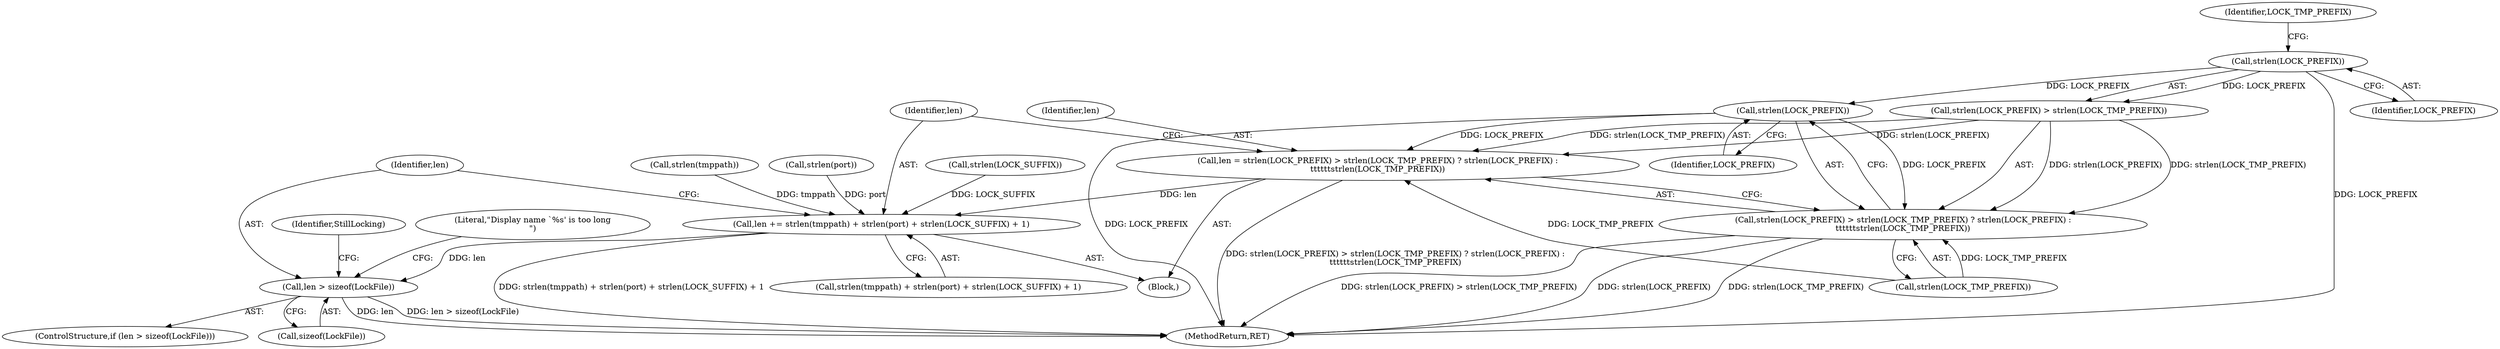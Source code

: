 digraph "0_xserver_b67581cf825940fdf52bf2e0af4330e695d724a4@API" {
"1000144" [label="(Call,strlen(LOCK_PREFIX))"];
"1000140" [label="(Call,strlen(LOCK_PREFIX))"];
"1000136" [label="(Call,len = strlen(LOCK_PREFIX) > strlen(LOCK_TMP_PREFIX) ? strlen(LOCK_PREFIX) :\n\t\t\t\t\t\tstrlen(LOCK_TMP_PREFIX))"];
"1000148" [label="(Call,len += strlen(tmppath) + strlen(port) + strlen(LOCK_SUFFIX) + 1)"];
"1000161" [label="(Call,len > sizeof(LockFile))"];
"1000138" [label="(Call,strlen(LOCK_PREFIX) > strlen(LOCK_TMP_PREFIX) ? strlen(LOCK_PREFIX) :\n\t\t\t\t\t\tstrlen(LOCK_TMP_PREFIX))"];
"1000146" [label="(Call,strlen(LOCK_TMP_PREFIX))"];
"1000145" [label="(Identifier,LOCK_PREFIX)"];
"1000140" [label="(Call,strlen(LOCK_PREFIX))"];
"1000161" [label="(Call,len > sizeof(LockFile))"];
"1000137" [label="(Identifier,len)"];
"1000150" [label="(Call,strlen(tmppath) + strlen(port) + strlen(LOCK_SUFFIX) + 1)"];
"1000163" [label="(Call,sizeof(LockFile))"];
"1000144" [label="(Call,strlen(LOCK_PREFIX))"];
"1000162" [label="(Identifier,len)"];
"1000136" [label="(Call,len = strlen(LOCK_PREFIX) > strlen(LOCK_TMP_PREFIX) ? strlen(LOCK_PREFIX) :\n\t\t\t\t\t\tstrlen(LOCK_TMP_PREFIX))"];
"1000143" [label="(Identifier,LOCK_TMP_PREFIX)"];
"1000166" [label="(Literal,\"Display name `%s' is too long\n\")"];
"1000148" [label="(Call,len += strlen(tmppath) + strlen(port) + strlen(LOCK_SUFFIX) + 1)"];
"1000138" [label="(Call,strlen(LOCK_PREFIX) > strlen(LOCK_TMP_PREFIX) ? strlen(LOCK_PREFIX) :\n\t\t\t\t\t\tstrlen(LOCK_TMP_PREFIX))"];
"1000111" [label="(Block,)"];
"1000157" [label="(Call,strlen(LOCK_SUFFIX))"];
"1000139" [label="(Call,strlen(LOCK_PREFIX) > strlen(LOCK_TMP_PREFIX))"];
"1000169" [label="(Identifier,StillLocking)"];
"1000149" [label="(Identifier,len)"];
"1000151" [label="(Call,strlen(tmppath))"];
"1000141" [label="(Identifier,LOCK_PREFIX)"];
"1000154" [label="(Call,strlen(port))"];
"1000160" [label="(ControlStructure,if (len > sizeof(LockFile)))"];
"1000392" [label="(MethodReturn,RET)"];
"1000144" -> "1000138"  [label="AST: "];
"1000144" -> "1000145"  [label="CFG: "];
"1000145" -> "1000144"  [label="AST: "];
"1000138" -> "1000144"  [label="CFG: "];
"1000144" -> "1000392"  [label="DDG: LOCK_PREFIX"];
"1000144" -> "1000136"  [label="DDG: LOCK_PREFIX"];
"1000144" -> "1000138"  [label="DDG: LOCK_PREFIX"];
"1000140" -> "1000144"  [label="DDG: LOCK_PREFIX"];
"1000140" -> "1000139"  [label="AST: "];
"1000140" -> "1000141"  [label="CFG: "];
"1000141" -> "1000140"  [label="AST: "];
"1000143" -> "1000140"  [label="CFG: "];
"1000140" -> "1000392"  [label="DDG: LOCK_PREFIX"];
"1000140" -> "1000139"  [label="DDG: LOCK_PREFIX"];
"1000136" -> "1000111"  [label="AST: "];
"1000136" -> "1000138"  [label="CFG: "];
"1000137" -> "1000136"  [label="AST: "];
"1000138" -> "1000136"  [label="AST: "];
"1000149" -> "1000136"  [label="CFG: "];
"1000136" -> "1000392"  [label="DDG: strlen(LOCK_PREFIX) > strlen(LOCK_TMP_PREFIX) ? strlen(LOCK_PREFIX) :\n\t\t\t\t\t\tstrlen(LOCK_TMP_PREFIX)"];
"1000139" -> "1000136"  [label="DDG: strlen(LOCK_PREFIX)"];
"1000139" -> "1000136"  [label="DDG: strlen(LOCK_TMP_PREFIX)"];
"1000146" -> "1000136"  [label="DDG: LOCK_TMP_PREFIX"];
"1000136" -> "1000148"  [label="DDG: len"];
"1000148" -> "1000111"  [label="AST: "];
"1000148" -> "1000150"  [label="CFG: "];
"1000149" -> "1000148"  [label="AST: "];
"1000150" -> "1000148"  [label="AST: "];
"1000162" -> "1000148"  [label="CFG: "];
"1000148" -> "1000392"  [label="DDG: strlen(tmppath) + strlen(port) + strlen(LOCK_SUFFIX) + 1"];
"1000151" -> "1000148"  [label="DDG: tmppath"];
"1000154" -> "1000148"  [label="DDG: port"];
"1000157" -> "1000148"  [label="DDG: LOCK_SUFFIX"];
"1000148" -> "1000161"  [label="DDG: len"];
"1000161" -> "1000160"  [label="AST: "];
"1000161" -> "1000163"  [label="CFG: "];
"1000162" -> "1000161"  [label="AST: "];
"1000163" -> "1000161"  [label="AST: "];
"1000166" -> "1000161"  [label="CFG: "];
"1000169" -> "1000161"  [label="CFG: "];
"1000161" -> "1000392"  [label="DDG: len"];
"1000161" -> "1000392"  [label="DDG: len > sizeof(LockFile)"];
"1000138" -> "1000146"  [label="CFG: "];
"1000139" -> "1000138"  [label="AST: "];
"1000146" -> "1000138"  [label="AST: "];
"1000138" -> "1000392"  [label="DDG: strlen(LOCK_PREFIX) > strlen(LOCK_TMP_PREFIX)"];
"1000138" -> "1000392"  [label="DDG: strlen(LOCK_PREFIX)"];
"1000138" -> "1000392"  [label="DDG: strlen(LOCK_TMP_PREFIX)"];
"1000139" -> "1000138"  [label="DDG: strlen(LOCK_PREFIX)"];
"1000139" -> "1000138"  [label="DDG: strlen(LOCK_TMP_PREFIX)"];
"1000146" -> "1000138"  [label="DDG: LOCK_TMP_PREFIX"];
}
